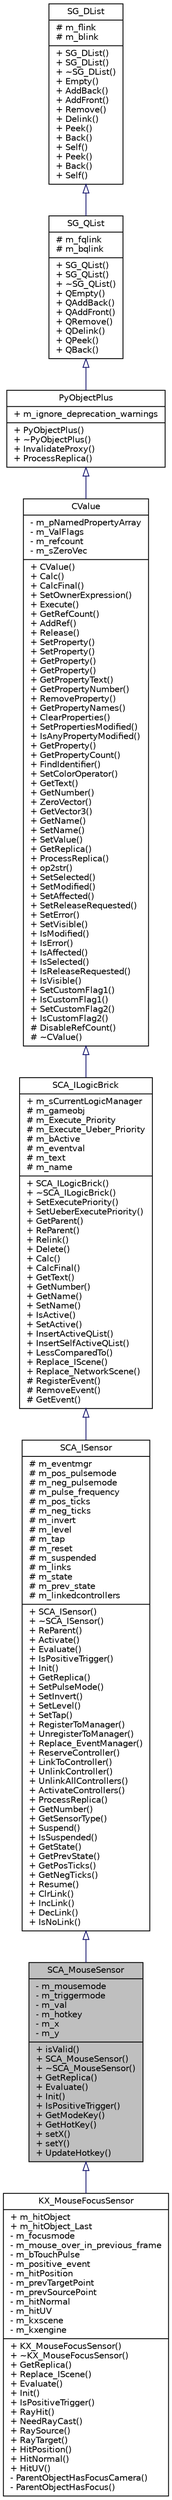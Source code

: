 digraph G
{
  edge [fontname="Helvetica",fontsize="10",labelfontname="Helvetica",labelfontsize="10"];
  node [fontname="Helvetica",fontsize="10",shape=record];
  Node1 [label="{SCA_MouseSensor\n|- m_mousemode\l- m_triggermode\l- m_val\l- m_hotkey\l- m_x\l- m_y\l|+ isValid()\l+ SCA_MouseSensor()\l+ ~SCA_MouseSensor()\l+ GetReplica()\l+ Evaluate()\l+ Init()\l+ IsPositiveTrigger()\l+ GetModeKey()\l+ GetHotKey()\l+ setX()\l+ setY()\l+ UpdateHotkey()\l}",height=0.2,width=0.4,color="black", fillcolor="grey75", style="filled" fontcolor="black"];
  Node2 -> Node1 [dir=back,color="midnightblue",fontsize="10",style="solid",arrowtail="empty",fontname="Helvetica"];
  Node2 [label="{SCA_ISensor\n|# m_eventmgr\l# m_pos_pulsemode\l# m_neg_pulsemode\l# m_pulse_frequency\l# m_pos_ticks\l# m_neg_ticks\l# m_invert\l# m_level\l# m_tap\l# m_reset\l# m_suspended\l# m_links\l# m_state\l# m_prev_state\l# m_linkedcontrollers\l|+ SCA_ISensor()\l+ ~SCA_ISensor()\l+ ReParent()\l+ Activate()\l+ Evaluate()\l+ IsPositiveTrigger()\l+ Init()\l+ GetReplica()\l+ SetPulseMode()\l+ SetInvert()\l+ SetLevel()\l+ SetTap()\l+ RegisterToManager()\l+ UnregisterToManager()\l+ Replace_EventManager()\l+ ReserveController()\l+ LinkToController()\l+ UnlinkController()\l+ UnlinkAllControllers()\l+ ActivateControllers()\l+ ProcessReplica()\l+ GetNumber()\l+ GetSensorType()\l+ Suspend()\l+ IsSuspended()\l+ GetState()\l+ GetPrevState()\l+ GetPosTicks()\l+ GetNegTicks()\l+ Resume()\l+ ClrLink()\l+ IncLink()\l+ DecLink()\l+ IsNoLink()\l}",height=0.2,width=0.4,color="black", fillcolor="white", style="filled",URL="$dc/d76/classSCA__ISensor.html"];
  Node3 -> Node2 [dir=back,color="midnightblue",fontsize="10",style="solid",arrowtail="empty",fontname="Helvetica"];
  Node3 [label="{SCA_ILogicBrick\n|+ m_sCurrentLogicManager\l# m_gameobj\l# m_Execute_Priority\l# m_Execute_Ueber_Priority\l# m_bActive\l# m_eventval\l# m_text\l# m_name\l|+ SCA_ILogicBrick()\l+ ~SCA_ILogicBrick()\l+ SetExecutePriority()\l+ SetUeberExecutePriority()\l+ GetParent()\l+ ReParent()\l+ Relink()\l+ Delete()\l+ Calc()\l+ CalcFinal()\l+ GetText()\l+ GetNumber()\l+ GetName()\l+ SetName()\l+ IsActive()\l+ SetActive()\l+ InsertActiveQList()\l+ InsertSelfActiveQList()\l+ LessComparedTo()\l+ Replace_IScene()\l+ Replace_NetworkScene()\l# RegisterEvent()\l# RemoveEvent()\l# GetEvent()\l}",height=0.2,width=0.4,color="black", fillcolor="white", style="filled",URL="$d6/d9f/classSCA__ILogicBrick.html"];
  Node4 -> Node3 [dir=back,color="midnightblue",fontsize="10",style="solid",arrowtail="empty",fontname="Helvetica"];
  Node4 [label="{CValue\n|- m_pNamedPropertyArray\l- m_ValFlags\l- m_refcount\l- m_sZeroVec\l|+ CValue()\l+ Calc()\l+ CalcFinal()\l+ SetOwnerExpression()\l+ Execute()\l+ GetRefCount()\l+ AddRef()\l+ Release()\l+ SetProperty()\l+ SetProperty()\l+ GetProperty()\l+ GetProperty()\l+ GetPropertyText()\l+ GetPropertyNumber()\l+ RemoveProperty()\l+ GetPropertyNames()\l+ ClearProperties()\l+ SetPropertiesModified()\l+ IsAnyPropertyModified()\l+ GetProperty()\l+ GetPropertyCount()\l+ FindIdentifier()\l+ SetColorOperator()\l+ GetText()\l+ GetNumber()\l+ ZeroVector()\l+ GetVector3()\l+ GetName()\l+ SetName()\l+ SetValue()\l+ GetReplica()\l+ ProcessReplica()\l+ op2str()\l+ SetSelected()\l+ SetModified()\l+ SetAffected()\l+ SetReleaseRequested()\l+ SetError()\l+ SetVisible()\l+ IsModified()\l+ IsError()\l+ IsAffected()\l+ IsSelected()\l+ IsReleaseRequested()\l+ IsVisible()\l+ SetCustomFlag1()\l+ IsCustomFlag1()\l+ SetCustomFlag2()\l+ IsCustomFlag2()\l# DisableRefCount()\l# ~CValue()\l}",height=0.2,width=0.4,color="black", fillcolor="white", style="filled",URL="$d7/d9c/classCValue.html"];
  Node5 -> Node4 [dir=back,color="midnightblue",fontsize="10",style="solid",arrowtail="empty",fontname="Helvetica"];
  Node5 [label="{PyObjectPlus\n|+ m_ignore_deprecation_warnings\l|+ PyObjectPlus()\l+ ~PyObjectPlus()\l+ InvalidateProxy()\l+ ProcessReplica()\l}",height=0.2,width=0.4,color="black", fillcolor="white", style="filled",URL="$d0/dbc/classPyObjectPlus.html"];
  Node6 -> Node5 [dir=back,color="midnightblue",fontsize="10",style="solid",arrowtail="empty",fontname="Helvetica"];
  Node6 [label="{SG_QList\n|# m_fqlink\l# m_bqlink\l|+ SG_QList()\l+ SG_QList()\l+ ~SG_QList()\l+ QEmpty()\l+ QAddBack()\l+ QAddFront()\l+ QRemove()\l+ QDelink()\l+ QPeek()\l+ QBack()\l}",height=0.2,width=0.4,color="black", fillcolor="white", style="filled",URL="$d6/d05/classSG__QList.html"];
  Node7 -> Node6 [dir=back,color="midnightblue",fontsize="10",style="solid",arrowtail="empty",fontname="Helvetica"];
  Node7 [label="{SG_DList\n|# m_flink\l# m_blink\l|+ SG_DList()\l+ SG_DList()\l+ ~SG_DList()\l+ Empty()\l+ AddBack()\l+ AddFront()\l+ Remove()\l+ Delink()\l+ Peek()\l+ Back()\l+ Self()\l+ Peek()\l+ Back()\l+ Self()\l}",height=0.2,width=0.4,color="black", fillcolor="white", style="filled",URL="$db/d57/classSG__DList.html"];
  Node1 -> Node8 [dir=back,color="midnightblue",fontsize="10",style="solid",arrowtail="empty",fontname="Helvetica"];
  Node8 [label="{KX_MouseFocusSensor\n|+ m_hitObject\l+ m_hitObject_Last\l- m_focusmode\l- m_mouse_over_in_previous_frame\l- m_bTouchPulse\l- m_positive_event\l- m_hitPosition\l- m_prevTargetPoint\l- m_prevSourcePoint\l- m_hitNormal\l- m_hitUV\l- m_kxscene\l- m_kxengine\l|+ KX_MouseFocusSensor()\l+ ~KX_MouseFocusSensor()\l+ GetReplica()\l+ Replace_IScene()\l+ Evaluate()\l+ Init()\l+ IsPositiveTrigger()\l+ RayHit()\l+ NeedRayCast()\l+ RaySource()\l+ RayTarget()\l+ HitPosition()\l+ HitNormal()\l+ HitUV()\l- ParentObjectHasFocusCamera()\l- ParentObjectHasFocus()\l}",height=0.2,width=0.4,color="black", fillcolor="white", style="filled",URL="$d0/d95/classKX__MouseFocusSensor.html"];
}
